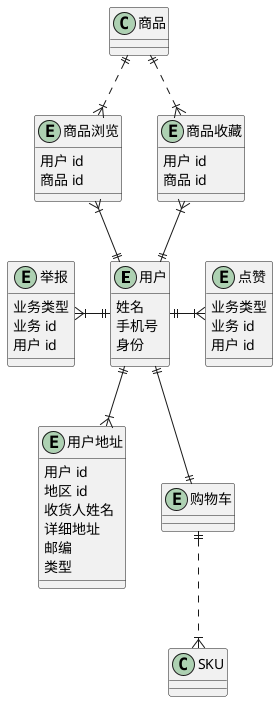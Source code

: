 @startuml 会员UML

entity 用户 {
    姓名
    手机号
    ' 买家/卖家
    身份
}
entity 商品浏览 {
    ' 保存一个月（另定）
    用户 id
    商品 id
}
entity 商品收藏 {
    用户 id
    商品 id
}
entity 点赞 {
    ' biz_type 评价/回复
    业务类型
    ' biz_id
    业务 id
    用户 id
}
entity 举报 {
    ' biz_type
    业务类型
    ' biz_id
    业务 id
    用户 id
}
entity 用户地址 {
    用户 id
    地区 id
    收货人姓名
    详细地址
    邮编
    ' 买家地址/卖家地址
    类型
}
entity 购物车 {

}

商品 ||..|{ 商品浏览
商品浏览 }|--|| 用户
商品 ||..|{ 商品收藏
商品收藏 }|--|| 用户

点赞 }|-l-|| 用户
举报 }|-|| 用户

用户 ||--|{ 用户地址
用户 ||--|| 购物车
购物车 ||..|{ SKU

@enduml